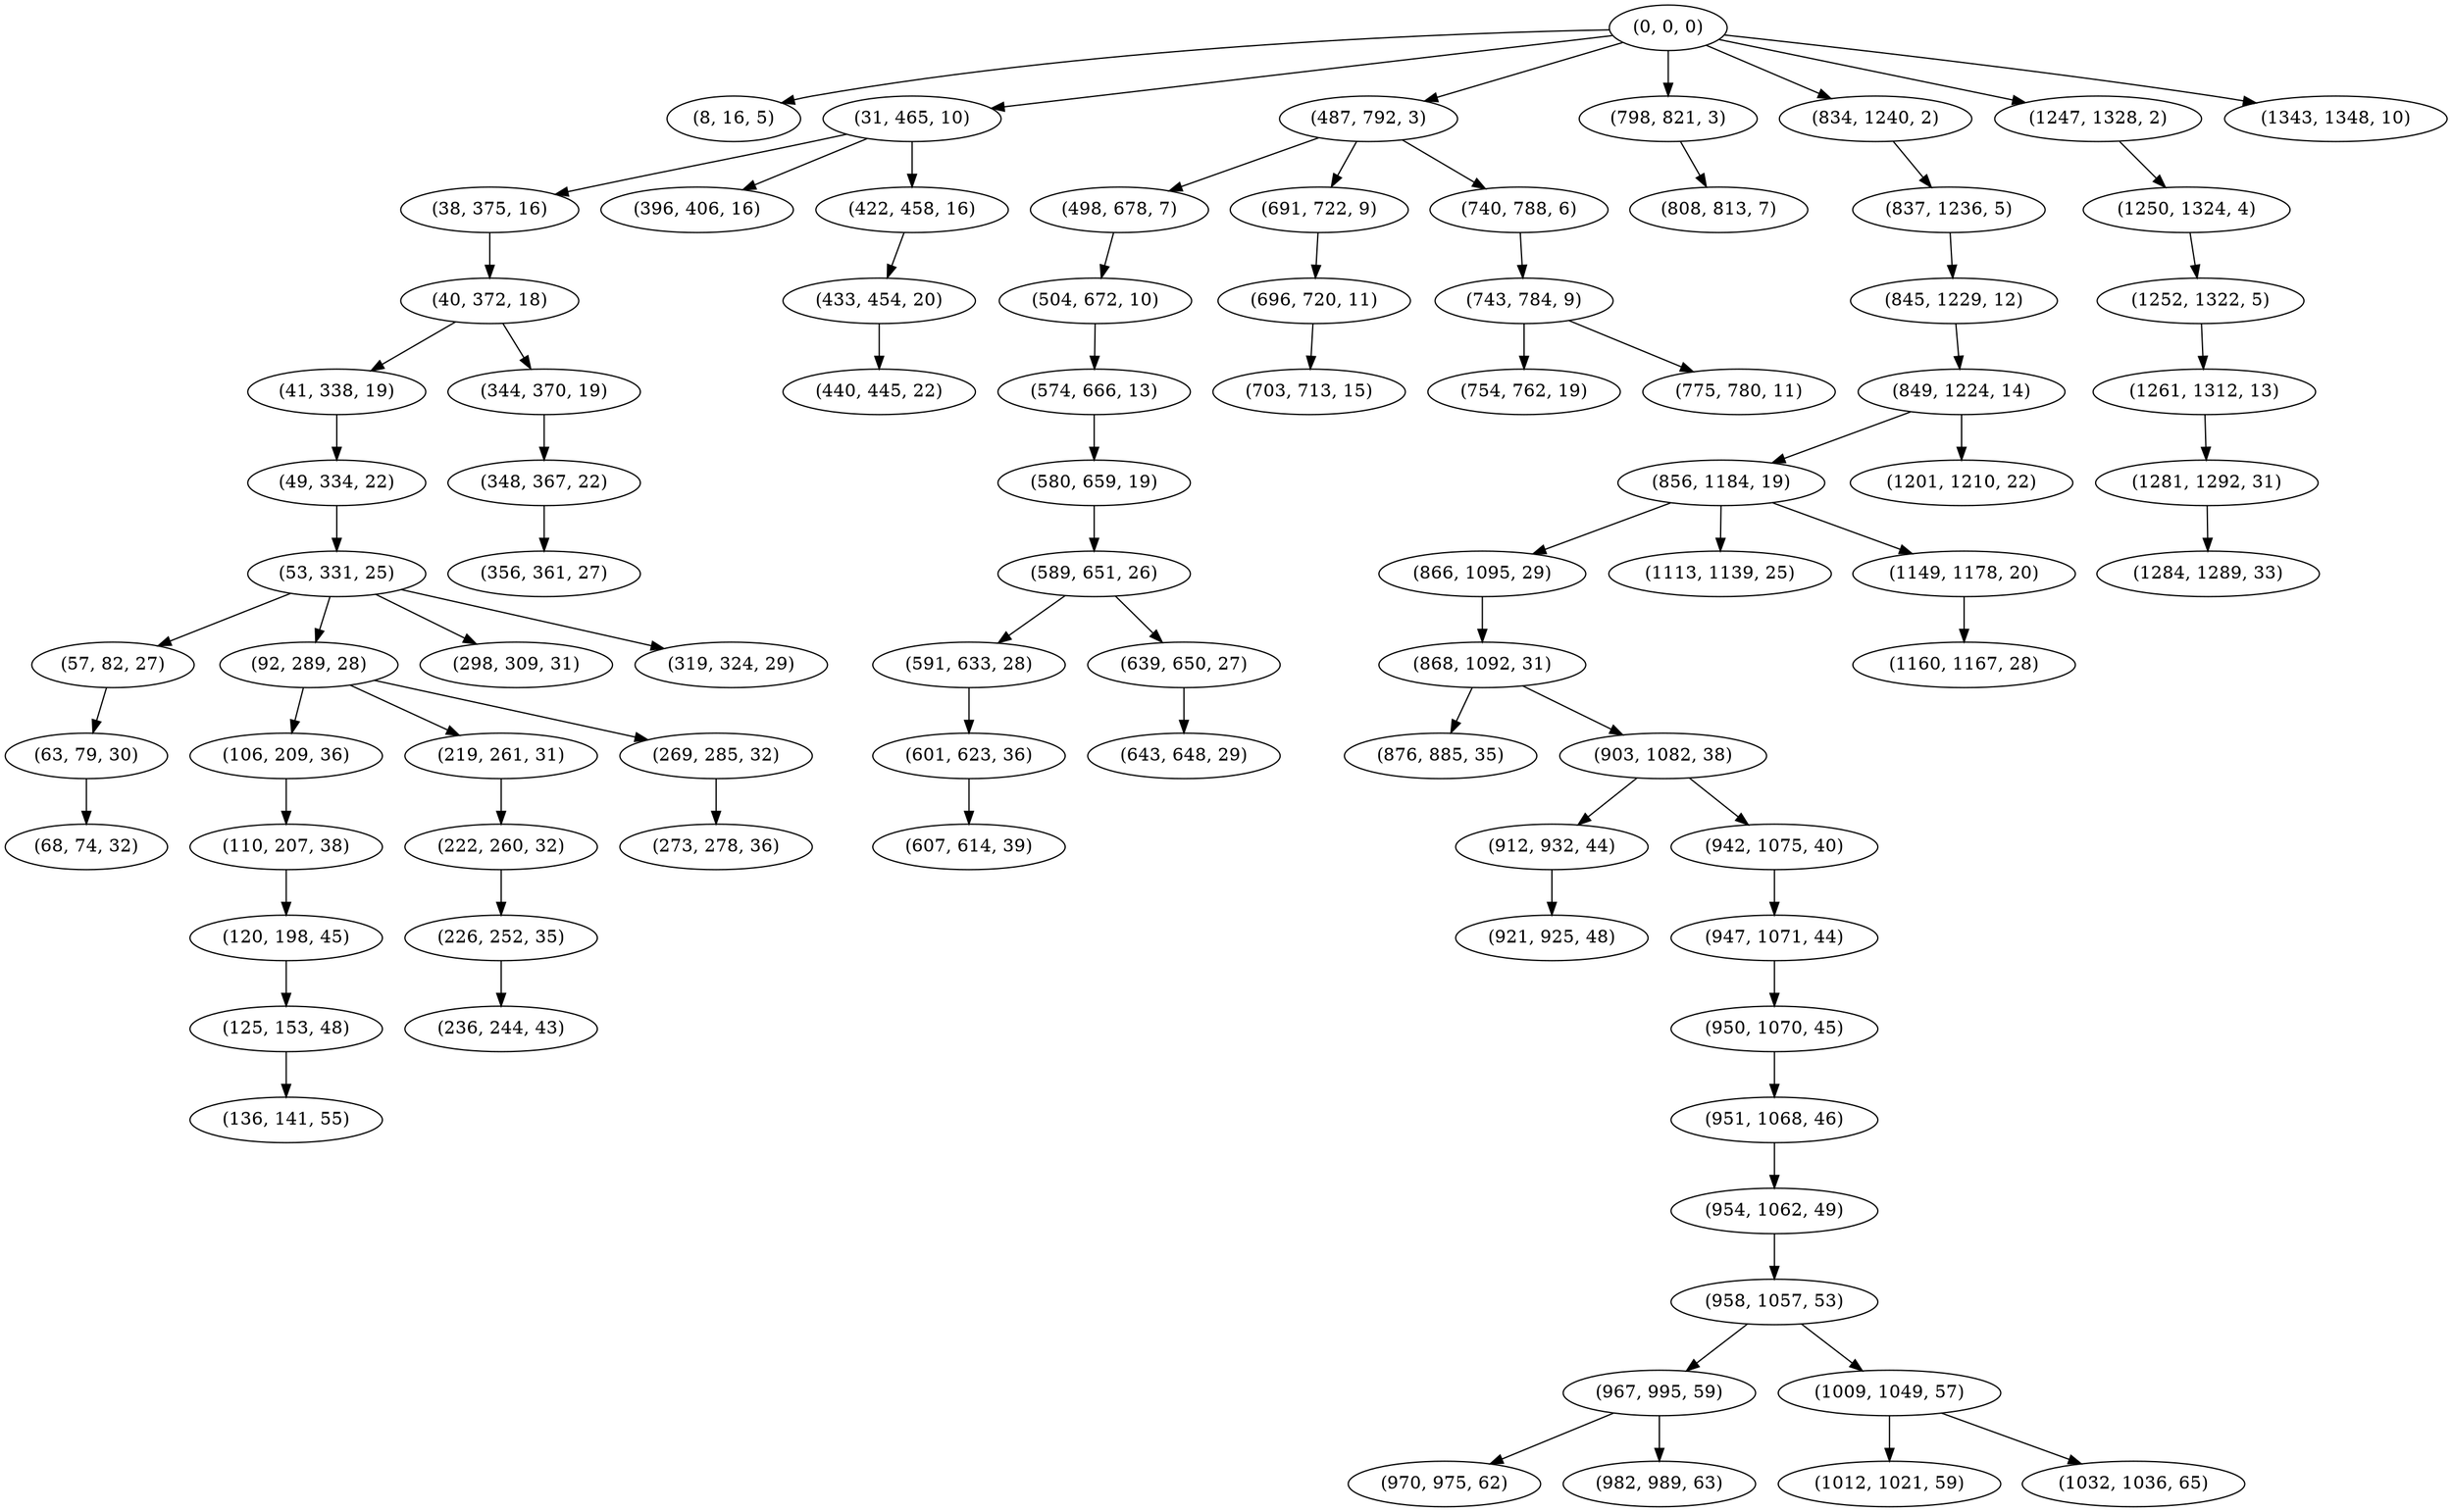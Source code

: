 digraph tree {
    "(0, 0, 0)";
    "(8, 16, 5)";
    "(31, 465, 10)";
    "(38, 375, 16)";
    "(40, 372, 18)";
    "(41, 338, 19)";
    "(49, 334, 22)";
    "(53, 331, 25)";
    "(57, 82, 27)";
    "(63, 79, 30)";
    "(68, 74, 32)";
    "(92, 289, 28)";
    "(106, 209, 36)";
    "(110, 207, 38)";
    "(120, 198, 45)";
    "(125, 153, 48)";
    "(136, 141, 55)";
    "(219, 261, 31)";
    "(222, 260, 32)";
    "(226, 252, 35)";
    "(236, 244, 43)";
    "(269, 285, 32)";
    "(273, 278, 36)";
    "(298, 309, 31)";
    "(319, 324, 29)";
    "(344, 370, 19)";
    "(348, 367, 22)";
    "(356, 361, 27)";
    "(396, 406, 16)";
    "(422, 458, 16)";
    "(433, 454, 20)";
    "(440, 445, 22)";
    "(487, 792, 3)";
    "(498, 678, 7)";
    "(504, 672, 10)";
    "(574, 666, 13)";
    "(580, 659, 19)";
    "(589, 651, 26)";
    "(591, 633, 28)";
    "(601, 623, 36)";
    "(607, 614, 39)";
    "(639, 650, 27)";
    "(643, 648, 29)";
    "(691, 722, 9)";
    "(696, 720, 11)";
    "(703, 713, 15)";
    "(740, 788, 6)";
    "(743, 784, 9)";
    "(754, 762, 19)";
    "(775, 780, 11)";
    "(798, 821, 3)";
    "(808, 813, 7)";
    "(834, 1240, 2)";
    "(837, 1236, 5)";
    "(845, 1229, 12)";
    "(849, 1224, 14)";
    "(856, 1184, 19)";
    "(866, 1095, 29)";
    "(868, 1092, 31)";
    "(876, 885, 35)";
    "(903, 1082, 38)";
    "(912, 932, 44)";
    "(921, 925, 48)";
    "(942, 1075, 40)";
    "(947, 1071, 44)";
    "(950, 1070, 45)";
    "(951, 1068, 46)";
    "(954, 1062, 49)";
    "(958, 1057, 53)";
    "(967, 995, 59)";
    "(970, 975, 62)";
    "(982, 989, 63)";
    "(1009, 1049, 57)";
    "(1012, 1021, 59)";
    "(1032, 1036, 65)";
    "(1113, 1139, 25)";
    "(1149, 1178, 20)";
    "(1160, 1167, 28)";
    "(1201, 1210, 22)";
    "(1247, 1328, 2)";
    "(1250, 1324, 4)";
    "(1252, 1322, 5)";
    "(1261, 1312, 13)";
    "(1281, 1292, 31)";
    "(1284, 1289, 33)";
    "(1343, 1348, 10)";
    "(0, 0, 0)" -> "(8, 16, 5)";
    "(0, 0, 0)" -> "(31, 465, 10)";
    "(0, 0, 0)" -> "(487, 792, 3)";
    "(0, 0, 0)" -> "(798, 821, 3)";
    "(0, 0, 0)" -> "(834, 1240, 2)";
    "(0, 0, 0)" -> "(1247, 1328, 2)";
    "(0, 0, 0)" -> "(1343, 1348, 10)";
    "(31, 465, 10)" -> "(38, 375, 16)";
    "(31, 465, 10)" -> "(396, 406, 16)";
    "(31, 465, 10)" -> "(422, 458, 16)";
    "(38, 375, 16)" -> "(40, 372, 18)";
    "(40, 372, 18)" -> "(41, 338, 19)";
    "(40, 372, 18)" -> "(344, 370, 19)";
    "(41, 338, 19)" -> "(49, 334, 22)";
    "(49, 334, 22)" -> "(53, 331, 25)";
    "(53, 331, 25)" -> "(57, 82, 27)";
    "(53, 331, 25)" -> "(92, 289, 28)";
    "(53, 331, 25)" -> "(298, 309, 31)";
    "(53, 331, 25)" -> "(319, 324, 29)";
    "(57, 82, 27)" -> "(63, 79, 30)";
    "(63, 79, 30)" -> "(68, 74, 32)";
    "(92, 289, 28)" -> "(106, 209, 36)";
    "(92, 289, 28)" -> "(219, 261, 31)";
    "(92, 289, 28)" -> "(269, 285, 32)";
    "(106, 209, 36)" -> "(110, 207, 38)";
    "(110, 207, 38)" -> "(120, 198, 45)";
    "(120, 198, 45)" -> "(125, 153, 48)";
    "(125, 153, 48)" -> "(136, 141, 55)";
    "(219, 261, 31)" -> "(222, 260, 32)";
    "(222, 260, 32)" -> "(226, 252, 35)";
    "(226, 252, 35)" -> "(236, 244, 43)";
    "(269, 285, 32)" -> "(273, 278, 36)";
    "(344, 370, 19)" -> "(348, 367, 22)";
    "(348, 367, 22)" -> "(356, 361, 27)";
    "(422, 458, 16)" -> "(433, 454, 20)";
    "(433, 454, 20)" -> "(440, 445, 22)";
    "(487, 792, 3)" -> "(498, 678, 7)";
    "(487, 792, 3)" -> "(691, 722, 9)";
    "(487, 792, 3)" -> "(740, 788, 6)";
    "(498, 678, 7)" -> "(504, 672, 10)";
    "(504, 672, 10)" -> "(574, 666, 13)";
    "(574, 666, 13)" -> "(580, 659, 19)";
    "(580, 659, 19)" -> "(589, 651, 26)";
    "(589, 651, 26)" -> "(591, 633, 28)";
    "(589, 651, 26)" -> "(639, 650, 27)";
    "(591, 633, 28)" -> "(601, 623, 36)";
    "(601, 623, 36)" -> "(607, 614, 39)";
    "(639, 650, 27)" -> "(643, 648, 29)";
    "(691, 722, 9)" -> "(696, 720, 11)";
    "(696, 720, 11)" -> "(703, 713, 15)";
    "(740, 788, 6)" -> "(743, 784, 9)";
    "(743, 784, 9)" -> "(754, 762, 19)";
    "(743, 784, 9)" -> "(775, 780, 11)";
    "(798, 821, 3)" -> "(808, 813, 7)";
    "(834, 1240, 2)" -> "(837, 1236, 5)";
    "(837, 1236, 5)" -> "(845, 1229, 12)";
    "(845, 1229, 12)" -> "(849, 1224, 14)";
    "(849, 1224, 14)" -> "(856, 1184, 19)";
    "(849, 1224, 14)" -> "(1201, 1210, 22)";
    "(856, 1184, 19)" -> "(866, 1095, 29)";
    "(856, 1184, 19)" -> "(1113, 1139, 25)";
    "(856, 1184, 19)" -> "(1149, 1178, 20)";
    "(866, 1095, 29)" -> "(868, 1092, 31)";
    "(868, 1092, 31)" -> "(876, 885, 35)";
    "(868, 1092, 31)" -> "(903, 1082, 38)";
    "(903, 1082, 38)" -> "(912, 932, 44)";
    "(903, 1082, 38)" -> "(942, 1075, 40)";
    "(912, 932, 44)" -> "(921, 925, 48)";
    "(942, 1075, 40)" -> "(947, 1071, 44)";
    "(947, 1071, 44)" -> "(950, 1070, 45)";
    "(950, 1070, 45)" -> "(951, 1068, 46)";
    "(951, 1068, 46)" -> "(954, 1062, 49)";
    "(954, 1062, 49)" -> "(958, 1057, 53)";
    "(958, 1057, 53)" -> "(967, 995, 59)";
    "(958, 1057, 53)" -> "(1009, 1049, 57)";
    "(967, 995, 59)" -> "(970, 975, 62)";
    "(967, 995, 59)" -> "(982, 989, 63)";
    "(1009, 1049, 57)" -> "(1012, 1021, 59)";
    "(1009, 1049, 57)" -> "(1032, 1036, 65)";
    "(1149, 1178, 20)" -> "(1160, 1167, 28)";
    "(1247, 1328, 2)" -> "(1250, 1324, 4)";
    "(1250, 1324, 4)" -> "(1252, 1322, 5)";
    "(1252, 1322, 5)" -> "(1261, 1312, 13)";
    "(1261, 1312, 13)" -> "(1281, 1292, 31)";
    "(1281, 1292, 31)" -> "(1284, 1289, 33)";
}
